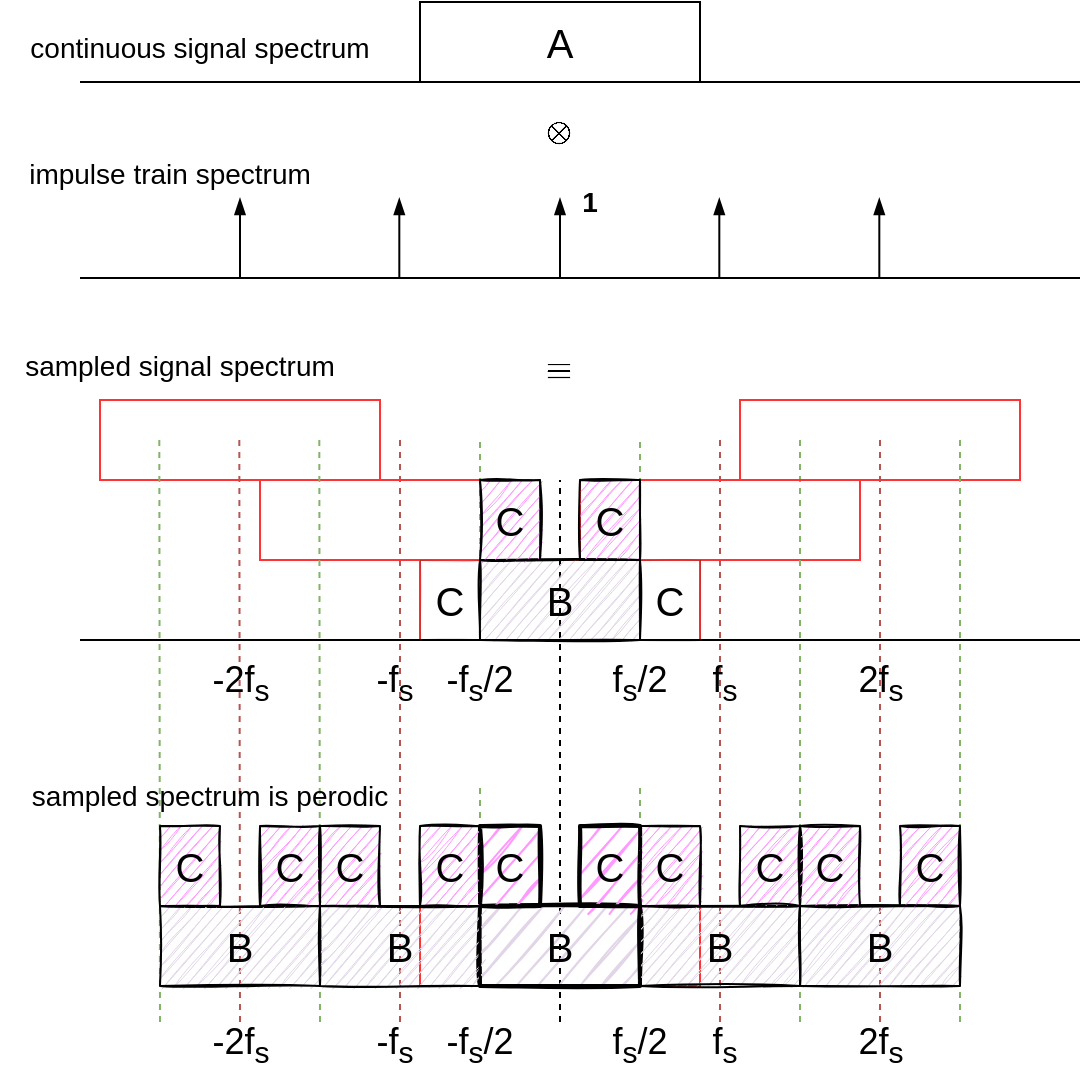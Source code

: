 <mxfile version="19.0.3" type="device"><diagram id="KlyqPWcL0m9hbMUY286F" name="Page-1"><mxGraphModel dx="1093" dy="840" grid="1" gridSize="10" guides="1" tooltips="1" connect="1" arrows="1" fold="1" page="1" pageScale="1" pageWidth="850" pageHeight="1100" math="1" shadow="0"><root><mxCell id="0"/><mxCell id="1" parent="0"/><mxCell id="YrD5DZuc0tsFcRTnhUpe-4" value="" style="endArrow=none;html=1;rounded=0;dashed=1;fillColor=#d5e8d4;strokeColor=#82b366;strokeWidth=1;" parent="1" edge="1"><mxGeometry width="50" height="50" relative="1" as="geometry"><mxPoint x="240" y="319" as="sourcePoint"/><mxPoint x="240" y="219" as="targetPoint"/></mxGeometry></mxCell><mxCell id="YrD5DZuc0tsFcRTnhUpe-5" value="" style="endArrow=none;html=1;rounded=0;dashed=1;" parent="1" edge="1"><mxGeometry width="50" height="50" relative="1" as="geometry"><mxPoint x="280" y="510" as="sourcePoint"/><mxPoint x="280" y="239" as="targetPoint"/></mxGeometry></mxCell><mxCell id="YrD5DZuc0tsFcRTnhUpe-6" value="" style="endArrow=none;html=1;rounded=0;dashed=1;fillColor=#d5e8d4;strokeColor=#82b366;strokeWidth=1;" parent="1" edge="1"><mxGeometry width="50" height="50" relative="1" as="geometry"><mxPoint x="320" y="319" as="sourcePoint"/><mxPoint x="320" y="219" as="targetPoint"/></mxGeometry></mxCell><mxCell id="YrD5DZuc0tsFcRTnhUpe-7" value="" style="endArrow=none;html=1;rounded=0;dashed=1;fillColor=#f8cecc;strokeColor=#b85450;strokeWidth=1;" parent="1" edge="1"><mxGeometry width="50" height="50" relative="1" as="geometry"><mxPoint x="360" y="510" as="sourcePoint"/><mxPoint x="360" y="219" as="targetPoint"/></mxGeometry></mxCell><mxCell id="YrD5DZuc0tsFcRTnhUpe-9" value="" style="endArrow=none;html=1;rounded=0;dashed=1;fillColor=#f8cecc;strokeColor=#b85450;strokeWidth=1;" parent="1" edge="1"><mxGeometry width="50" height="50" relative="1" as="geometry"><mxPoint x="200" y="510" as="sourcePoint"/><mxPoint x="200" y="219" as="targetPoint"/></mxGeometry></mxCell><mxCell id="YrD5DZuc0tsFcRTnhUpe-14" value="" style="rounded=0;whiteSpace=wrap;html=1;fillColor=none;strokeWidth=1;strokeColor=#FF3333;" parent="1" vertex="1"><mxGeometry x="210" y="279" width="140" height="40" as="geometry"/></mxCell><mxCell id="YrD5DZuc0tsFcRTnhUpe-15" value="" style="rounded=0;whiteSpace=wrap;html=1;fillColor=none;strokeWidth=1;strokeColor=#FF3333;" parent="1" vertex="1"><mxGeometry x="290" y="239" width="140" height="40" as="geometry"/></mxCell><mxCell id="YrD5DZuc0tsFcRTnhUpe-17" value="" style="endArrow=none;html=1;rounded=0;dashed=1;fillColor=#d5e8d4;strokeColor=#82b366;strokeWidth=1;" parent="1" edge="1"><mxGeometry width="50" height="50" relative="1" as="geometry"><mxPoint x="400" y="510" as="sourcePoint"/><mxPoint x="400" y="219" as="targetPoint"/></mxGeometry></mxCell><mxCell id="YrD5DZuc0tsFcRTnhUpe-37" value="" style="rounded=0;whiteSpace=wrap;html=1;fillColor=none;strokeWidth=1;strokeColor=#FF3333;" parent="1" vertex="1"><mxGeometry x="370" y="199" width="140" height="40" as="geometry"/></mxCell><mxCell id="YrD5DZuc0tsFcRTnhUpe-42" value="" style="rounded=0;whiteSpace=wrap;html=1;fillColor=none;strokeWidth=1;strokeColor=#FF3333;" parent="1" vertex="1"><mxGeometry x="130" y="239" width="140" height="40" as="geometry"/></mxCell><mxCell id="YrD5DZuc0tsFcRTnhUpe-43" value="" style="rounded=0;whiteSpace=wrap;html=1;fillColor=none;strokeWidth=1;strokeColor=#FF3333;" parent="1" vertex="1"><mxGeometry x="50" y="199" width="140" height="40" as="geometry"/></mxCell><mxCell id="YrD5DZuc0tsFcRTnhUpe-45" value="&lt;font style=&quot;font-size: 20px;&quot;&gt;B&lt;/font&gt;" style="rounded=0;whiteSpace=wrap;html=1;fillColor=#E1D5E7;gradientColor=none;glass=0;sketch=1;shadow=0;strokeWidth=1;" parent="1" vertex="1"><mxGeometry x="240" y="279" width="80" height="40" as="geometry"/></mxCell><mxCell id="YrD5DZuc0tsFcRTnhUpe-46" value="&lt;font style=&quot;font-size: 20px;&quot;&gt;C&lt;/font&gt;" style="rounded=0;whiteSpace=wrap;html=1;fillColor=#FF99FF;gradientColor=none;glass=0;sketch=1;shadow=0;strokeWidth=0;" parent="1" vertex="1"><mxGeometry x="210" y="279" width="30" height="40" as="geometry"/></mxCell><mxCell id="YrD5DZuc0tsFcRTnhUpe-47" value="&lt;font style=&quot;font-size: 20px;&quot;&gt;C&lt;/font&gt;" style="rounded=0;whiteSpace=wrap;html=1;fillColor=#FF99FF;gradientColor=none;glass=0;sketch=1;shadow=0;strokeWidth=1;" parent="1" vertex="1"><mxGeometry x="240" y="239" width="30" height="40" as="geometry"/></mxCell><mxCell id="YrD5DZuc0tsFcRTnhUpe-48" value="&lt;font style=&quot;font-size: 20px;&quot;&gt;C&lt;/font&gt;" style="rounded=0;whiteSpace=wrap;html=1;fillColor=#FF99FF;gradientColor=none;glass=0;sketch=1;shadow=0;strokeWidth=1;" parent="1" vertex="1"><mxGeometry x="290" y="239" width="30" height="40" as="geometry"/></mxCell><mxCell id="YrD5DZuc0tsFcRTnhUpe-49" value="&lt;font style=&quot;font-size: 20px;&quot;&gt;C&lt;/font&gt;" style="rounded=0;whiteSpace=wrap;html=1;fillColor=#FF99FF;gradientColor=none;glass=0;sketch=1;shadow=0;strokeWidth=0;" parent="1" vertex="1"><mxGeometry x="320" y="279" width="30" height="40" as="geometry"/></mxCell><mxCell id="YrD5DZuc0tsFcRTnhUpe-50" value="" style="endArrow=none;html=1;rounded=0;dashed=1;fillColor=#f8cecc;strokeColor=#b85450;strokeWidth=1;" parent="1" edge="1"><mxGeometry width="50" height="50" relative="1" as="geometry"><mxPoint x="440" y="510" as="sourcePoint"/><mxPoint x="440" y="219.0" as="targetPoint"/></mxGeometry></mxCell><mxCell id="YrD5DZuc0tsFcRTnhUpe-51" value="" style="endArrow=none;html=1;rounded=0;dashed=1;fillColor=#d5e8d4;strokeColor=#82b366;strokeWidth=1;" parent="1" edge="1"><mxGeometry width="50" height="50" relative="1" as="geometry"><mxPoint x="480" y="510" as="sourcePoint"/><mxPoint x="480" y="219.0" as="targetPoint"/></mxGeometry></mxCell><mxCell id="YrD5DZuc0tsFcRTnhUpe-52" value="" style="endArrow=none;html=1;rounded=0;dashed=1;fillColor=#d5e8d4;strokeColor=#82b366;strokeWidth=1;" parent="1" edge="1"><mxGeometry width="50" height="50" relative="1" as="geometry"><mxPoint x="80" y="510" as="sourcePoint"/><mxPoint x="79.66" y="219.0" as="targetPoint"/></mxGeometry></mxCell><mxCell id="YrD5DZuc0tsFcRTnhUpe-53" value="" style="endArrow=none;html=1;rounded=0;dashed=1;fillColor=#f8cecc;strokeColor=#b85450;strokeWidth=1;" parent="1" edge="1"><mxGeometry width="50" height="50" relative="1" as="geometry"><mxPoint x="120" y="510" as="sourcePoint"/><mxPoint x="119.66" y="219.0" as="targetPoint"/></mxGeometry></mxCell><mxCell id="YrD5DZuc0tsFcRTnhUpe-54" value="" style="endArrow=none;html=1;rounded=0;dashed=1;fillColor=#d5e8d4;strokeColor=#82b366;strokeWidth=1;" parent="1" edge="1"><mxGeometry width="50" height="50" relative="1" as="geometry"><mxPoint x="160" y="510" as="sourcePoint"/><mxPoint x="159.66" y="219.0" as="targetPoint"/></mxGeometry></mxCell><mxCell id="YrD5DZuc0tsFcRTnhUpe-55" value="&lt;font style=&quot;font-size: 18px;&quot;&gt;-f&lt;sub&gt;s&lt;/sub&gt;&lt;/font&gt;" style="text;html=1;strokeColor=none;fillColor=none;align=center;verticalAlign=middle;whiteSpace=wrap;rounded=0;shadow=0;glass=0;sketch=1;fontSize=20;" parent="1" vertex="1"><mxGeometry x="185" y="329" width="25" height="20" as="geometry"/></mxCell><mxCell id="YrD5DZuc0tsFcRTnhUpe-56" value="&lt;font style=&quot;font-size: 18px;&quot;&gt;-f&lt;sub&gt;s&lt;/sub&gt;/2&lt;/font&gt;" style="text;html=1;strokeColor=none;fillColor=none;align=center;verticalAlign=middle;whiteSpace=wrap;rounded=0;shadow=0;glass=0;sketch=1;fontSize=20;" parent="1" vertex="1"><mxGeometry x="220" y="329" width="40" height="20" as="geometry"/></mxCell><mxCell id="YrD5DZuc0tsFcRTnhUpe-57" value="&lt;font style=&quot;font-size: 18px;&quot;&gt;f&lt;sub&gt;s&lt;/sub&gt;&lt;/font&gt;" style="text;html=1;strokeColor=none;fillColor=none;align=center;verticalAlign=middle;whiteSpace=wrap;rounded=0;shadow=0;glass=0;sketch=1;fontSize=20;flipV=1;" parent="1" vertex="1"><mxGeometry x="350" y="329" width="25" height="20" as="geometry"/></mxCell><mxCell id="YrD5DZuc0tsFcRTnhUpe-58" value="&lt;font style=&quot;font-size: 18px;&quot;&gt;f&lt;sub&gt;s&lt;/sub&gt;/2&lt;/font&gt;" style="text;html=1;strokeColor=none;fillColor=none;align=center;verticalAlign=middle;whiteSpace=wrap;rounded=0;shadow=0;glass=0;sketch=1;fontSize=20;flipV=1;" parent="1" vertex="1"><mxGeometry x="300" y="329" width="40" height="20" as="geometry"/></mxCell><mxCell id="YrD5DZuc0tsFcRTnhUpe-59" value="&lt;font style=&quot;font-size: 20px;&quot;&gt;A&lt;/font&gt;" style="rounded=0;whiteSpace=wrap;html=1;fillColor=none;strokeWidth=1;strokeColor=#000000;" parent="1" vertex="1"><mxGeometry x="210" width="140" height="40" as="geometry"/></mxCell><mxCell id="YrD5DZuc0tsFcRTnhUpe-60" value="&lt;font style=&quot;font-size: 18px;&quot;&gt;2f&lt;sub&gt;s&lt;/sub&gt;&lt;/font&gt;" style="text;html=1;strokeColor=none;fillColor=none;align=center;verticalAlign=middle;whiteSpace=wrap;rounded=0;shadow=0;glass=0;sketch=1;fontSize=20;flipV=1;" parent="1" vertex="1"><mxGeometry x="427.5" y="329" width="25" height="20" as="geometry"/></mxCell><mxCell id="YrD5DZuc0tsFcRTnhUpe-61" value="&lt;font style=&quot;font-size: 18px;&quot;&gt;-2f&lt;sub&gt;s&lt;/sub&gt;&lt;/font&gt;" style="text;html=1;strokeColor=none;fillColor=none;align=center;verticalAlign=middle;whiteSpace=wrap;rounded=0;shadow=0;glass=0;sketch=1;fontSize=20;flipV=1;" parent="1" vertex="1"><mxGeometry x="107.5" y="329" width="25" height="20" as="geometry"/></mxCell><mxCell id="YrD5DZuc0tsFcRTnhUpe-62" value="" style="endArrow=blockThin;html=1;rounded=0;fontSize=20;strokeWidth=1;endFill=1;" parent="1" edge="1"><mxGeometry width="50" height="50" relative="1" as="geometry"><mxPoint x="280" y="138" as="sourcePoint"/><mxPoint x="280" y="98" as="targetPoint"/></mxGeometry></mxCell><mxCell id="YrD5DZuc0tsFcRTnhUpe-63" value="" style="endArrow=blockThin;html=1;rounded=0;fontSize=20;strokeWidth=1;endFill=1;" parent="1" edge="1"><mxGeometry width="50" height="50" relative="1" as="geometry"><mxPoint x="359.66" y="138" as="sourcePoint"/><mxPoint x="359.66" y="98" as="targetPoint"/></mxGeometry></mxCell><mxCell id="YrD5DZuc0tsFcRTnhUpe-64" value="" style="endArrow=blockThin;html=1;rounded=0;fontSize=20;strokeWidth=1;endFill=1;" parent="1" edge="1"><mxGeometry width="50" height="50" relative="1" as="geometry"><mxPoint x="439.66" y="138" as="sourcePoint"/><mxPoint x="439.66" y="98" as="targetPoint"/></mxGeometry></mxCell><mxCell id="YrD5DZuc0tsFcRTnhUpe-65" value="" style="endArrow=blockThin;html=1;rounded=0;fontSize=20;strokeWidth=1;endFill=1;" parent="1" edge="1"><mxGeometry width="50" height="50" relative="1" as="geometry"><mxPoint x="120" y="138" as="sourcePoint"/><mxPoint x="120" y="98" as="targetPoint"/></mxGeometry></mxCell><mxCell id="YrD5DZuc0tsFcRTnhUpe-66" value="" style="endArrow=blockThin;html=1;rounded=0;fontSize=20;strokeWidth=1;endFill=1;" parent="1" edge="1"><mxGeometry width="50" height="50" relative="1" as="geometry"><mxPoint x="199.66" y="138" as="sourcePoint"/><mxPoint x="199.66" y="98" as="targetPoint"/></mxGeometry></mxCell><mxCell id="YrD5DZuc0tsFcRTnhUpe-67" value="" style="endArrow=none;html=1;rounded=0;fontSize=20;strokeWidth=1;" parent="1" edge="1"><mxGeometry width="50" height="50" relative="1" as="geometry"><mxPoint x="40" y="138" as="sourcePoint"/><mxPoint x="540" y="138" as="targetPoint"/></mxGeometry></mxCell><mxCell id="YrD5DZuc0tsFcRTnhUpe-68" value="" style="endArrow=none;html=1;rounded=0;fontSize=20;strokeWidth=1;" parent="1" edge="1"><mxGeometry width="50" height="50" relative="1" as="geometry"><mxPoint x="40" y="40" as="sourcePoint"/><mxPoint x="540" y="40" as="targetPoint"/></mxGeometry></mxCell><mxCell id="YrD5DZuc0tsFcRTnhUpe-69" value="" style="endArrow=none;html=1;rounded=0;fontSize=20;strokeWidth=1;" parent="1" edge="1"><mxGeometry width="50" height="50" relative="1" as="geometry"><mxPoint x="40" y="319" as="sourcePoint"/><mxPoint x="540" y="319" as="targetPoint"/></mxGeometry></mxCell><mxCell id="YrD5DZuc0tsFcRTnhUpe-70" value="&lt;font style=&quot;font-size: 14px;&quot;&gt;continuous signal spectrum&lt;/font&gt;" style="text;html=1;strokeColor=none;fillColor=none;align=center;verticalAlign=middle;whiteSpace=wrap;rounded=0;shadow=0;glass=0;sketch=1;fontSize=20;" parent="1" vertex="1"><mxGeometry x="10" y="5" width="180" height="30" as="geometry"/></mxCell><mxCell id="YrD5DZuc0tsFcRTnhUpe-72" value="&lt;font style=&quot;font-size: 14px;&quot;&gt;impulse train spectrum&lt;/font&gt;" style="text;html=1;strokeColor=none;fillColor=none;align=center;verticalAlign=middle;whiteSpace=wrap;rounded=0;shadow=0;glass=0;sketch=1;fontSize=20;" parent="1" vertex="1"><mxGeometry x="10" y="68" width="150" height="30" as="geometry"/></mxCell><mxCell id="YrD5DZuc0tsFcRTnhUpe-73" value="&lt;font style=&quot;font-size: 14px;&quot;&gt;sampled signal spectrum&lt;/font&gt;" style="text;html=1;strokeColor=none;fillColor=none;align=center;verticalAlign=middle;whiteSpace=wrap;rounded=0;shadow=0;glass=0;sketch=1;fontSize=20;" parent="1" vertex="1"><mxGeometry y="164" width="180" height="30" as="geometry"/></mxCell><mxCell id="YrD5DZuc0tsFcRTnhUpe-74" value="&lt;b&gt;1&lt;/b&gt;" style="text;html=1;strokeColor=none;fillColor=none;align=center;verticalAlign=middle;whiteSpace=wrap;rounded=0;shadow=0;glass=0;sketch=1;fontSize=14;" parent="1" vertex="1"><mxGeometry x="280" y="90" width="30" height="20" as="geometry"/></mxCell><mxCell id="YrD5DZuc0tsFcRTnhUpe-75" value="" style="endArrow=none;html=1;rounded=0;dashed=1;fillColor=#d5e8d4;strokeColor=#82b366;strokeWidth=1;" parent="1" edge="1"><mxGeometry width="50" height="50" relative="1" as="geometry"><mxPoint x="240" y="492" as="sourcePoint"/><mxPoint x="240" y="392" as="targetPoint"/></mxGeometry></mxCell><mxCell id="YrD5DZuc0tsFcRTnhUpe-76" value="" style="endArrow=none;html=1;rounded=0;dashed=1;fillColor=#d5e8d4;strokeColor=#82b366;strokeWidth=1;" parent="1" edge="1"><mxGeometry width="50" height="50" relative="1" as="geometry"><mxPoint x="320" y="492" as="sourcePoint"/><mxPoint x="320" y="392" as="targetPoint"/></mxGeometry></mxCell><mxCell id="YrD5DZuc0tsFcRTnhUpe-77" value="" style="rounded=0;whiteSpace=wrap;html=1;fillColor=none;strokeWidth=1;strokeColor=#FF3333;" parent="1" vertex="1"><mxGeometry x="210" y="452" width="140" height="40" as="geometry"/></mxCell><mxCell id="YrD5DZuc0tsFcRTnhUpe-78" value="&lt;font style=&quot;font-size: 20px;&quot;&gt;B&lt;/font&gt;" style="rounded=0;whiteSpace=wrap;html=1;fillColor=#E1D5E7;gradientColor=none;glass=0;sketch=1;shadow=0;strokeWidth=2;" parent="1" vertex="1"><mxGeometry x="240" y="452" width="80" height="40" as="geometry"/></mxCell><mxCell id="YrD5DZuc0tsFcRTnhUpe-80" value="&lt;font style=&quot;font-size: 20px;&quot;&gt;C&lt;/font&gt;" style="rounded=0;whiteSpace=wrap;html=1;fillColor=#FF99FF;gradientColor=none;glass=0;sketch=1;shadow=0;strokeWidth=2;" parent="1" vertex="1"><mxGeometry x="240" y="412" width="30" height="40" as="geometry"/></mxCell><mxCell id="YrD5DZuc0tsFcRTnhUpe-81" value="&lt;font style=&quot;font-size: 20px;&quot;&gt;C&lt;/font&gt;" style="rounded=0;whiteSpace=wrap;html=1;fillColor=#FF99FF;gradientColor=none;glass=0;sketch=1;shadow=0;strokeWidth=2;" parent="1" vertex="1"><mxGeometry x="290" y="412" width="30" height="40" as="geometry"/></mxCell><mxCell id="YrD5DZuc0tsFcRTnhUpe-88" value="&lt;font style=&quot;font-size: 20px;&quot;&gt;B&lt;/font&gt;" style="rounded=0;whiteSpace=wrap;html=1;fillColor=#E1D5E7;gradientColor=none;glass=0;sketch=1;shadow=0;strokeWidth=1;" parent="1" vertex="1"><mxGeometry x="320" y="452" width="80" height="40" as="geometry"/></mxCell><mxCell id="YrD5DZuc0tsFcRTnhUpe-89" value="&lt;font style=&quot;font-size: 20px;&quot;&gt;C&lt;/font&gt;" style="rounded=0;whiteSpace=wrap;html=1;fillColor=#FF99FF;gradientColor=none;glass=0;sketch=1;shadow=0;strokeWidth=1;" parent="1" vertex="1"><mxGeometry x="320" y="412" width="30" height="40" as="geometry"/></mxCell><mxCell id="YrD5DZuc0tsFcRTnhUpe-90" value="&lt;font style=&quot;font-size: 20px;&quot;&gt;C&lt;/font&gt;" style="rounded=0;whiteSpace=wrap;html=1;fillColor=#FF99FF;gradientColor=none;glass=0;sketch=1;shadow=0;strokeWidth=1;" parent="1" vertex="1"><mxGeometry x="370" y="412" width="30" height="40" as="geometry"/></mxCell><mxCell id="YrD5DZuc0tsFcRTnhUpe-91" value="&lt;font style=&quot;font-size: 20px;&quot;&gt;B&lt;/font&gt;" style="rounded=0;whiteSpace=wrap;html=1;fillColor=#E1D5E7;gradientColor=none;glass=0;sketch=1;shadow=0;strokeWidth=1;" parent="1" vertex="1"><mxGeometry x="400" y="452" width="80" height="40" as="geometry"/></mxCell><mxCell id="YrD5DZuc0tsFcRTnhUpe-92" value="&lt;font style=&quot;font-size: 20px;&quot;&gt;C&lt;/font&gt;" style="rounded=0;whiteSpace=wrap;html=1;fillColor=#FF99FF;gradientColor=none;glass=0;sketch=1;shadow=0;strokeWidth=1;" parent="1" vertex="1"><mxGeometry x="400" y="412" width="30" height="40" as="geometry"/></mxCell><mxCell id="YrD5DZuc0tsFcRTnhUpe-93" value="&lt;font style=&quot;font-size: 20px;&quot;&gt;C&lt;/font&gt;" style="rounded=0;whiteSpace=wrap;html=1;fillColor=#FF99FF;gradientColor=none;glass=0;sketch=1;shadow=0;strokeWidth=1;" parent="1" vertex="1"><mxGeometry x="450" y="412" width="30" height="40" as="geometry"/></mxCell><mxCell id="YrD5DZuc0tsFcRTnhUpe-94" value="&lt;font style=&quot;font-size: 20px;&quot;&gt;B&lt;/font&gt;" style="rounded=0;whiteSpace=wrap;html=1;fillColor=#E1D5E7;gradientColor=none;glass=0;sketch=1;shadow=0;strokeWidth=1;" parent="1" vertex="1"><mxGeometry x="160" y="452" width="80" height="40" as="geometry"/></mxCell><mxCell id="YrD5DZuc0tsFcRTnhUpe-95" value="&lt;font style=&quot;font-size: 20px;&quot;&gt;C&lt;/font&gt;" style="rounded=0;whiteSpace=wrap;html=1;fillColor=#FF99FF;gradientColor=none;glass=0;sketch=1;shadow=0;strokeWidth=1;" parent="1" vertex="1"><mxGeometry x="160" y="412" width="30" height="40" as="geometry"/></mxCell><mxCell id="YrD5DZuc0tsFcRTnhUpe-96" value="&lt;font style=&quot;font-size: 20px;&quot;&gt;C&lt;/font&gt;" style="rounded=0;whiteSpace=wrap;html=1;fillColor=#FF99FF;gradientColor=none;glass=0;sketch=1;shadow=0;strokeWidth=1;" parent="1" vertex="1"><mxGeometry x="210" y="412" width="30" height="40" as="geometry"/></mxCell><mxCell id="YrD5DZuc0tsFcRTnhUpe-97" value="&lt;font style=&quot;font-size: 20px;&quot;&gt;B&lt;/font&gt;" style="rounded=0;whiteSpace=wrap;html=1;fillColor=#E1D5E7;gradientColor=none;glass=0;sketch=1;shadow=0;strokeWidth=1;" parent="1" vertex="1"><mxGeometry x="80" y="452" width="80" height="40" as="geometry"/></mxCell><mxCell id="YrD5DZuc0tsFcRTnhUpe-98" value="&lt;font style=&quot;font-size: 20px;&quot;&gt;C&lt;/font&gt;" style="rounded=0;whiteSpace=wrap;html=1;fillColor=#FF99FF;gradientColor=none;glass=0;sketch=1;shadow=0;strokeWidth=1;" parent="1" vertex="1"><mxGeometry x="80" y="412" width="30" height="40" as="geometry"/></mxCell><mxCell id="YrD5DZuc0tsFcRTnhUpe-99" value="&lt;font style=&quot;font-size: 20px;&quot;&gt;C&lt;/font&gt;" style="rounded=0;whiteSpace=wrap;html=1;fillColor=#FF99FF;gradientColor=none;glass=0;sketch=1;shadow=0;strokeWidth=1;" parent="1" vertex="1"><mxGeometry x="130" y="412" width="30" height="40" as="geometry"/></mxCell><mxCell id="YrD5DZuc0tsFcRTnhUpe-100" value="sampled spectrum is perodic" style="text;html=1;strokeColor=none;fillColor=none;align=center;verticalAlign=middle;whiteSpace=wrap;rounded=0;shadow=0;glass=0;sketch=1;fontSize=14;" parent="1" vertex="1"><mxGeometry x="10" y="382" width="190" height="30" as="geometry"/></mxCell><mxCell id="YrD5DZuc0tsFcRTnhUpe-105" value="$$\otimes$$" style="text;html=1;strokeColor=none;fillColor=none;align=center;verticalAlign=middle;whiteSpace=wrap;rounded=0;shadow=0;glass=0;sketch=1;fontSize=14;" parent="1" vertex="1"><mxGeometry x="250" y="50" width="60" height="30" as="geometry"/></mxCell><mxCell id="YrD5DZuc0tsFcRTnhUpe-106" value="$$ \equiv$$" style="text;html=1;strokeColor=none;fillColor=none;align=center;verticalAlign=middle;whiteSpace=wrap;rounded=0;shadow=0;glass=0;sketch=1;fontSize=14;" parent="1" vertex="1"><mxGeometry x="240" y="169" width="80" height="30" as="geometry"/></mxCell><mxCell id="RBUO2zcYzSSRLEYHeCfi-1" value="&lt;font style=&quot;font-size: 18px;&quot;&gt;-f&lt;sub&gt;s&lt;/sub&gt;&lt;/font&gt;" style="text;html=1;strokeColor=none;fillColor=none;align=center;verticalAlign=middle;whiteSpace=wrap;rounded=0;shadow=0;glass=0;sketch=1;fontSize=20;" vertex="1" parent="1"><mxGeometry x="185" y="510" width="25" height="20" as="geometry"/></mxCell><mxCell id="RBUO2zcYzSSRLEYHeCfi-2" value="&lt;font style=&quot;font-size: 18px;&quot;&gt;-f&lt;sub&gt;s&lt;/sub&gt;/2&lt;/font&gt;" style="text;html=1;strokeColor=none;fillColor=none;align=center;verticalAlign=middle;whiteSpace=wrap;rounded=0;shadow=0;glass=0;sketch=1;fontSize=20;" vertex="1" parent="1"><mxGeometry x="220" y="510" width="40" height="20" as="geometry"/></mxCell><mxCell id="RBUO2zcYzSSRLEYHeCfi-3" value="&lt;font style=&quot;font-size: 18px;&quot;&gt;f&lt;sub&gt;s&lt;/sub&gt;&lt;/font&gt;" style="text;html=1;strokeColor=none;fillColor=none;align=center;verticalAlign=middle;whiteSpace=wrap;rounded=0;shadow=0;glass=0;sketch=1;fontSize=20;flipV=1;" vertex="1" parent="1"><mxGeometry x="350" y="510" width="25" height="20" as="geometry"/></mxCell><mxCell id="RBUO2zcYzSSRLEYHeCfi-4" value="&lt;font style=&quot;font-size: 18px;&quot;&gt;f&lt;sub&gt;s&lt;/sub&gt;/2&lt;/font&gt;" style="text;html=1;strokeColor=none;fillColor=none;align=center;verticalAlign=middle;whiteSpace=wrap;rounded=0;shadow=0;glass=0;sketch=1;fontSize=20;flipV=1;" vertex="1" parent="1"><mxGeometry x="300" y="510" width="40" height="20" as="geometry"/></mxCell><mxCell id="RBUO2zcYzSSRLEYHeCfi-5" value="&lt;font style=&quot;font-size: 18px;&quot;&gt;2f&lt;sub&gt;s&lt;/sub&gt;&lt;/font&gt;" style="text;html=1;strokeColor=none;fillColor=none;align=center;verticalAlign=middle;whiteSpace=wrap;rounded=0;shadow=0;glass=0;sketch=1;fontSize=20;flipV=1;" vertex="1" parent="1"><mxGeometry x="427.5" y="510" width="25" height="20" as="geometry"/></mxCell><mxCell id="RBUO2zcYzSSRLEYHeCfi-6" value="&lt;font style=&quot;font-size: 18px;&quot;&gt;-2f&lt;sub&gt;s&lt;/sub&gt;&lt;/font&gt;" style="text;html=1;strokeColor=none;fillColor=none;align=center;verticalAlign=middle;whiteSpace=wrap;rounded=0;shadow=0;glass=0;sketch=1;fontSize=20;flipV=1;" vertex="1" parent="1"><mxGeometry x="107.5" y="510" width="25" height="20" as="geometry"/></mxCell></root></mxGraphModel></diagram></mxfile>